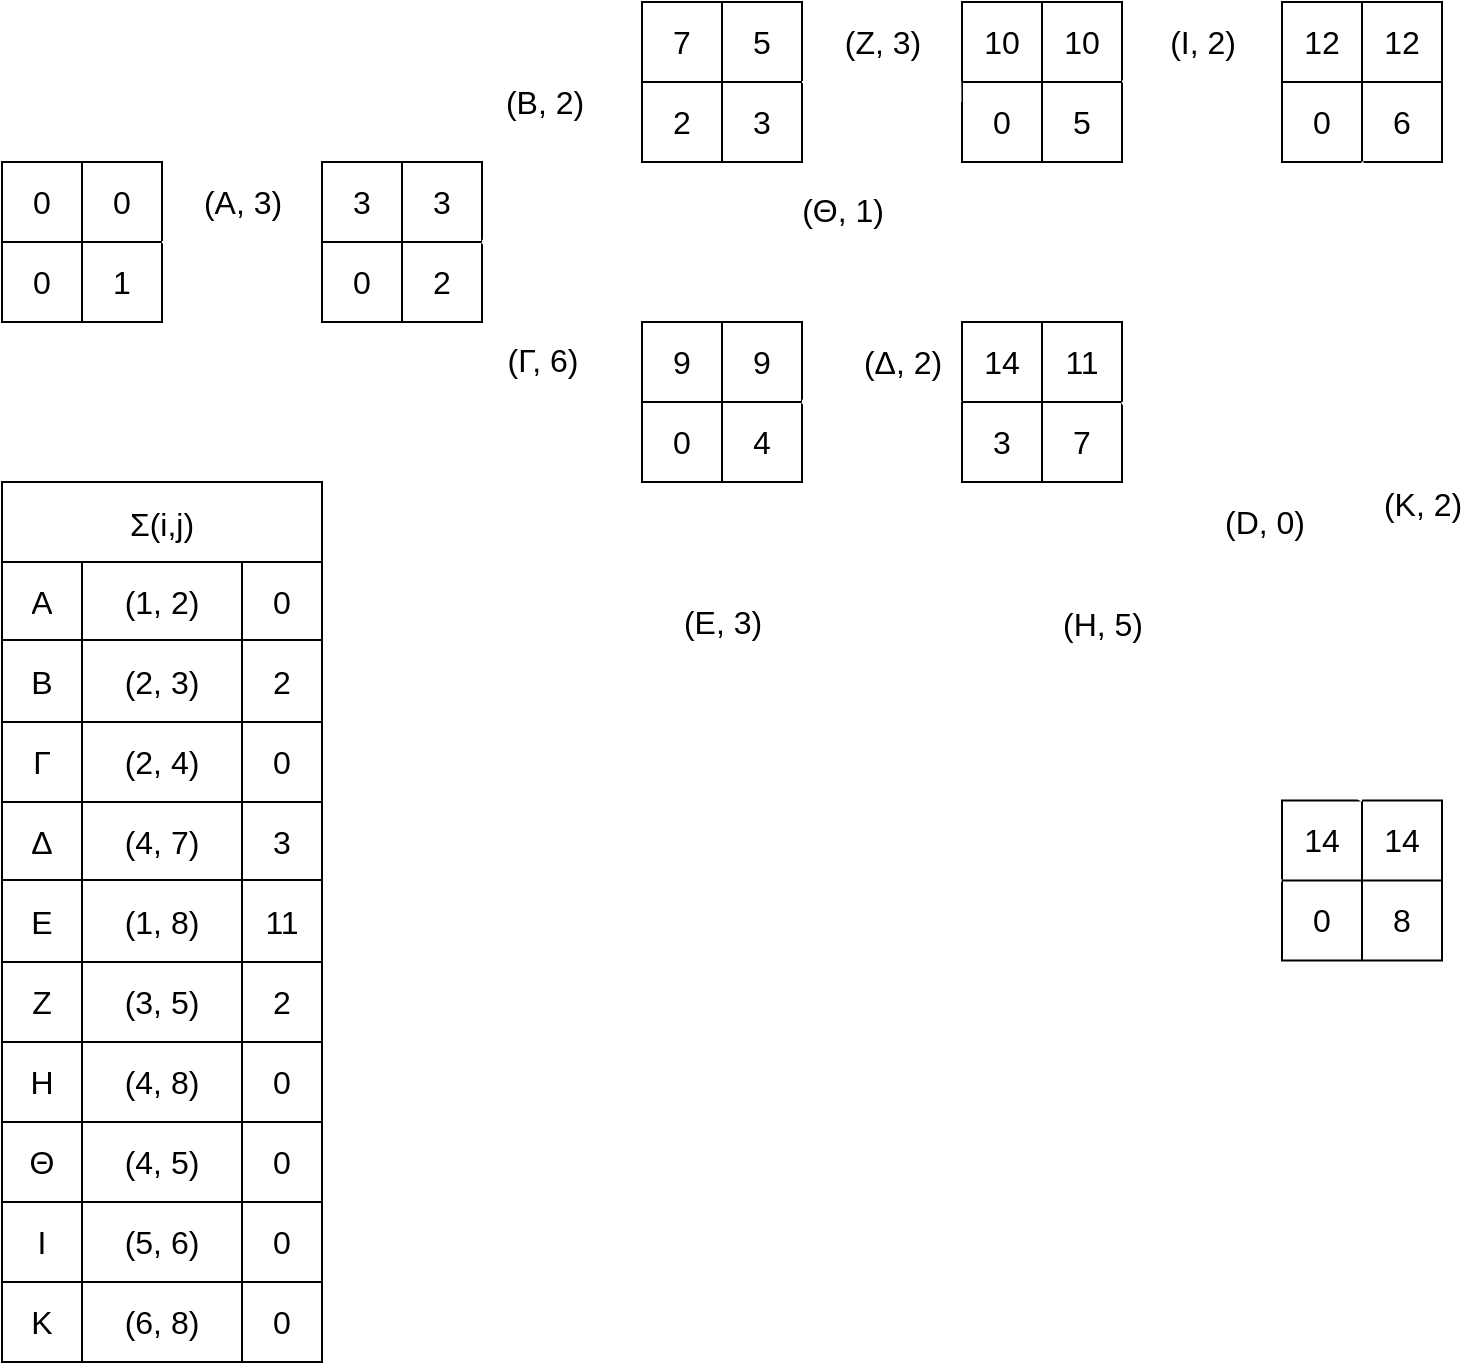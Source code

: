 <mxfile version="21.3.2" type="github">
  <diagram name="Page-1" id="9c096ad6-e400-ecc8-3e38-643d2caac077">
    <mxGraphModel dx="918" dy="556" grid="1" gridSize="10" guides="1" tooltips="1" connect="1" arrows="1" fold="1" page="1" pageScale="1.5" pageWidth="1169" pageHeight="826" background="none" math="0" shadow="0">
      <root>
        <mxCell id="0" style=";html=1;" />
        <mxCell id="1" style=";html=1;" parent="0" />
        <mxCell id="K06LqBxd0SO_TNTU_cGi-29" value="" style="shape=table;startSize=0;container=1;collapsible=0;childLayout=tableLayout;fontSize=16;swimlaneLine=1;" parent="1" vertex="1">
          <mxGeometry x="80" y="320" width="80" height="80" as="geometry" />
        </mxCell>
        <mxCell id="K06LqBxd0SO_TNTU_cGi-30" value="" style="shape=tableRow;horizontal=0;startSize=0;swimlaneHead=0;swimlaneBody=0;strokeColor=inherit;top=0;left=0;bottom=0;right=0;collapsible=0;dropTarget=0;fillColor=none;points=[[0,0.5],[1,0.5]];portConstraint=eastwest;fontSize=16;" parent="K06LqBxd0SO_TNTU_cGi-29" vertex="1">
          <mxGeometry width="80" height="40" as="geometry" />
        </mxCell>
        <mxCell id="K06LqBxd0SO_TNTU_cGi-31" value="0" style="shape=partialRectangle;html=1;whiteSpace=wrap;connectable=0;strokeColor=inherit;overflow=hidden;fillColor=none;top=0;left=0;bottom=0;right=0;pointerEvents=1;fontSize=16;" parent="K06LqBxd0SO_TNTU_cGi-30" vertex="1">
          <mxGeometry width="40" height="40" as="geometry">
            <mxRectangle width="40" height="40" as="alternateBounds" />
          </mxGeometry>
        </mxCell>
        <mxCell id="K06LqBxd0SO_TNTU_cGi-32" value="0" style="shape=partialRectangle;html=1;whiteSpace=wrap;connectable=0;strokeColor=inherit;overflow=hidden;fillColor=none;top=0;left=0;bottom=0;right=0;pointerEvents=1;fontSize=16;" parent="K06LqBxd0SO_TNTU_cGi-30" vertex="1">
          <mxGeometry x="40" width="40" height="40" as="geometry">
            <mxRectangle width="40" height="40" as="alternateBounds" />
          </mxGeometry>
        </mxCell>
        <mxCell id="K06LqBxd0SO_TNTU_cGi-34" value="" style="shape=tableRow;horizontal=0;startSize=0;swimlaneHead=0;swimlaneBody=0;strokeColor=inherit;top=0;left=0;bottom=0;right=0;collapsible=0;dropTarget=0;fillColor=none;points=[[0,0.5],[1,0.5]];portConstraint=eastwest;fontSize=16;" parent="K06LqBxd0SO_TNTU_cGi-29" vertex="1">
          <mxGeometry y="40" width="80" height="40" as="geometry" />
        </mxCell>
        <mxCell id="K06LqBxd0SO_TNTU_cGi-35" value="0" style="shape=partialRectangle;html=1;whiteSpace=wrap;connectable=0;strokeColor=inherit;overflow=hidden;fillColor=none;top=0;left=0;bottom=0;right=0;pointerEvents=1;fontSize=16;" parent="K06LqBxd0SO_TNTU_cGi-34" vertex="1">
          <mxGeometry width="40" height="40" as="geometry">
            <mxRectangle width="40" height="40" as="alternateBounds" />
          </mxGeometry>
        </mxCell>
        <mxCell id="K06LqBxd0SO_TNTU_cGi-36" value="1" style="shape=partialRectangle;html=1;whiteSpace=wrap;connectable=0;strokeColor=inherit;overflow=hidden;fillColor=none;top=0;left=0;bottom=0;right=0;pointerEvents=1;fontSize=16;" parent="K06LqBxd0SO_TNTU_cGi-34" vertex="1">
          <mxGeometry x="40" width="40" height="40" as="geometry">
            <mxRectangle width="40" height="40" as="alternateBounds" />
          </mxGeometry>
        </mxCell>
        <mxCell id="K06LqBxd0SO_TNTU_cGi-49" value="" style="endArrow=classic;html=1;rounded=0;exitX=1;exitY=0;exitDx=0;exitDy=0;exitPerimeter=0;fillColor=#a20025;strokeColor=#FFFFFF;strokeWidth=1;" parent="1" source="K06LqBxd0SO_TNTU_cGi-34" edge="1">
          <mxGeometry width="50" height="50" relative="1" as="geometry">
            <mxPoint x="530" y="410" as="sourcePoint" />
            <mxPoint x="240" y="360" as="targetPoint" />
          </mxGeometry>
        </mxCell>
        <mxCell id="b1_60gVV_PZFMIzlmbkC-8" value="&lt;span style=&quot;font-size: 16px;&quot;&gt;(A, 3)&lt;/span&gt;" style="edgeLabel;html=1;align=center;verticalAlign=middle;resizable=0;points=[];" vertex="1" connectable="0" parent="K06LqBxd0SO_TNTU_cGi-49">
          <mxGeometry x="0.275" y="1" relative="1" as="geometry">
            <mxPoint x="-11" y="-19" as="offset" />
          </mxGeometry>
        </mxCell>
        <mxCell id="b1_60gVV_PZFMIzlmbkC-1" value="" style="shape=table;startSize=0;container=1;collapsible=0;childLayout=tableLayout;fontSize=16;swimlaneLine=1;" vertex="1" parent="1">
          <mxGeometry x="240" y="320" width="80" height="80" as="geometry" />
        </mxCell>
        <mxCell id="b1_60gVV_PZFMIzlmbkC-2" value="" style="shape=tableRow;horizontal=0;startSize=0;swimlaneHead=0;swimlaneBody=0;strokeColor=inherit;top=0;left=0;bottom=0;right=0;collapsible=0;dropTarget=0;fillColor=none;points=[[0,0.5],[1,0.5]];portConstraint=eastwest;fontSize=16;" vertex="1" parent="b1_60gVV_PZFMIzlmbkC-1">
          <mxGeometry width="80" height="40" as="geometry" />
        </mxCell>
        <mxCell id="b1_60gVV_PZFMIzlmbkC-3" value="3" style="shape=partialRectangle;html=1;whiteSpace=wrap;connectable=0;strokeColor=inherit;overflow=hidden;fillColor=none;top=0;left=0;bottom=0;right=0;pointerEvents=1;fontSize=16;" vertex="1" parent="b1_60gVV_PZFMIzlmbkC-2">
          <mxGeometry width="40" height="40" as="geometry">
            <mxRectangle width="40" height="40" as="alternateBounds" />
          </mxGeometry>
        </mxCell>
        <mxCell id="b1_60gVV_PZFMIzlmbkC-4" value="3" style="shape=partialRectangle;html=1;whiteSpace=wrap;connectable=0;strokeColor=inherit;overflow=hidden;fillColor=none;top=0;left=0;bottom=0;right=0;pointerEvents=1;fontSize=16;" vertex="1" parent="b1_60gVV_PZFMIzlmbkC-2">
          <mxGeometry x="40" width="40" height="40" as="geometry">
            <mxRectangle width="40" height="40" as="alternateBounds" />
          </mxGeometry>
        </mxCell>
        <mxCell id="b1_60gVV_PZFMIzlmbkC-5" value="" style="shape=tableRow;horizontal=0;startSize=0;swimlaneHead=0;swimlaneBody=0;strokeColor=inherit;top=0;left=0;bottom=0;right=0;collapsible=0;dropTarget=0;fillColor=none;points=[[0,0.5],[1,0.5]];portConstraint=eastwest;fontSize=16;" vertex="1" parent="b1_60gVV_PZFMIzlmbkC-1">
          <mxGeometry y="40" width="80" height="40" as="geometry" />
        </mxCell>
        <mxCell id="b1_60gVV_PZFMIzlmbkC-6" value="0" style="shape=partialRectangle;html=1;whiteSpace=wrap;connectable=0;strokeColor=inherit;overflow=hidden;fillColor=none;top=0;left=0;bottom=0;right=0;pointerEvents=1;fontSize=16;" vertex="1" parent="b1_60gVV_PZFMIzlmbkC-5">
          <mxGeometry width="40" height="40" as="geometry">
            <mxRectangle width="40" height="40" as="alternateBounds" />
          </mxGeometry>
        </mxCell>
        <mxCell id="b1_60gVV_PZFMIzlmbkC-7" value="2" style="shape=partialRectangle;html=1;whiteSpace=wrap;connectable=0;strokeColor=inherit;overflow=hidden;fillColor=none;top=0;left=0;bottom=0;right=0;pointerEvents=1;fontSize=16;" vertex="1" parent="b1_60gVV_PZFMIzlmbkC-5">
          <mxGeometry x="40" width="40" height="40" as="geometry">
            <mxRectangle width="40" height="40" as="alternateBounds" />
          </mxGeometry>
        </mxCell>
        <mxCell id="b1_60gVV_PZFMIzlmbkC-9" value="" style="endArrow=classic;html=1;rounded=0;fillColor=#a20025;strokeColor=#FFFFFF;strokeWidth=1;" edge="1" parent="1">
          <mxGeometry width="50" height="50" relative="1" as="geometry">
            <mxPoint x="320" y="360" as="sourcePoint" />
            <mxPoint x="400" y="440" as="targetPoint" />
          </mxGeometry>
        </mxCell>
        <mxCell id="b1_60gVV_PZFMIzlmbkC-10" value="&lt;span style=&quot;font-size: 16px;&quot;&gt;(Γ, 6)&lt;/span&gt;" style="edgeLabel;html=1;align=center;verticalAlign=middle;resizable=0;points=[];" vertex="1" connectable="0" parent="b1_60gVV_PZFMIzlmbkC-9">
          <mxGeometry x="0.275" y="1" relative="1" as="geometry">
            <mxPoint x="-22" y="9" as="offset" />
          </mxGeometry>
        </mxCell>
        <mxCell id="uwt7Ybb9qySLHsRS9HzB-1" value="" style="endArrow=classic;html=1;rounded=0;exitX=1.002;exitY=-0.008;exitDx=0;exitDy=0;exitPerimeter=0;fillColor=#a20025;strokeColor=#FFFFFF;strokeWidth=1;" edge="1" parent="1" source="b1_60gVV_PZFMIzlmbkC-5">
          <mxGeometry width="50" height="50" relative="1" as="geometry">
            <mxPoint x="180" y="380" as="sourcePoint" />
            <mxPoint x="400" y="280" as="targetPoint" />
          </mxGeometry>
        </mxCell>
        <mxCell id="uwt7Ybb9qySLHsRS9HzB-2" value="&lt;span style=&quot;font-size: 16px;&quot;&gt;(B, 2)&lt;/span&gt;" style="edgeLabel;html=1;align=center;verticalAlign=middle;resizable=0;points=[];" vertex="1" connectable="0" parent="uwt7Ybb9qySLHsRS9HzB-1">
          <mxGeometry x="0.275" y="1" relative="1" as="geometry">
            <mxPoint x="-20" y="-18" as="offset" />
          </mxGeometry>
        </mxCell>
        <mxCell id="uwt7Ybb9qySLHsRS9HzB-3" value="" style="shape=table;startSize=0;container=1;collapsible=0;childLayout=tableLayout;fontSize=16;swimlaneLine=1;" vertex="1" parent="1">
          <mxGeometry x="400" y="240" width="80" height="80" as="geometry" />
        </mxCell>
        <mxCell id="uwt7Ybb9qySLHsRS9HzB-4" value="" style="shape=tableRow;horizontal=0;startSize=0;swimlaneHead=0;swimlaneBody=0;strokeColor=inherit;top=0;left=0;bottom=0;right=0;collapsible=0;dropTarget=0;fillColor=none;points=[[0,0.5],[1,0.5]];portConstraint=eastwest;fontSize=16;" vertex="1" parent="uwt7Ybb9qySLHsRS9HzB-3">
          <mxGeometry width="80" height="40" as="geometry" />
        </mxCell>
        <mxCell id="uwt7Ybb9qySLHsRS9HzB-5" value="7" style="shape=partialRectangle;html=1;whiteSpace=wrap;connectable=0;strokeColor=inherit;overflow=hidden;fillColor=none;top=0;left=0;bottom=0;right=0;pointerEvents=1;fontSize=16;" vertex="1" parent="uwt7Ybb9qySLHsRS9HzB-4">
          <mxGeometry width="40" height="40" as="geometry">
            <mxRectangle width="40" height="40" as="alternateBounds" />
          </mxGeometry>
        </mxCell>
        <mxCell id="uwt7Ybb9qySLHsRS9HzB-6" value="5" style="shape=partialRectangle;html=1;whiteSpace=wrap;connectable=0;strokeColor=inherit;overflow=hidden;fillColor=none;top=0;left=0;bottom=0;right=0;pointerEvents=1;fontSize=16;" vertex="1" parent="uwt7Ybb9qySLHsRS9HzB-4">
          <mxGeometry x="40" width="40" height="40" as="geometry">
            <mxRectangle width="40" height="40" as="alternateBounds" />
          </mxGeometry>
        </mxCell>
        <mxCell id="uwt7Ybb9qySLHsRS9HzB-7" value="" style="shape=tableRow;horizontal=0;startSize=0;swimlaneHead=0;swimlaneBody=0;strokeColor=inherit;top=0;left=0;bottom=0;right=0;collapsible=0;dropTarget=0;fillColor=none;points=[[0,0.5],[1,0.5]];portConstraint=eastwest;fontSize=16;" vertex="1" parent="uwt7Ybb9qySLHsRS9HzB-3">
          <mxGeometry y="40" width="80" height="40" as="geometry" />
        </mxCell>
        <mxCell id="uwt7Ybb9qySLHsRS9HzB-8" value="2" style="shape=partialRectangle;html=1;whiteSpace=wrap;connectable=0;strokeColor=inherit;overflow=hidden;fillColor=none;top=0;left=0;bottom=0;right=0;pointerEvents=1;fontSize=16;" vertex="1" parent="uwt7Ybb9qySLHsRS9HzB-7">
          <mxGeometry width="40" height="40" as="geometry">
            <mxRectangle width="40" height="40" as="alternateBounds" />
          </mxGeometry>
        </mxCell>
        <mxCell id="uwt7Ybb9qySLHsRS9HzB-9" value="3" style="shape=partialRectangle;html=1;whiteSpace=wrap;connectable=0;strokeColor=inherit;overflow=hidden;fillColor=none;top=0;left=0;bottom=0;right=0;pointerEvents=1;fontSize=16;" vertex="1" parent="uwt7Ybb9qySLHsRS9HzB-7">
          <mxGeometry x="40" width="40" height="40" as="geometry">
            <mxRectangle width="40" height="40" as="alternateBounds" />
          </mxGeometry>
        </mxCell>
        <mxCell id="uwt7Ybb9qySLHsRS9HzB-10" value="" style="shape=table;startSize=0;container=1;collapsible=0;childLayout=tableLayout;fontSize=16;swimlaneLine=1;" vertex="1" parent="1">
          <mxGeometry x="400" y="400" width="80" height="80" as="geometry" />
        </mxCell>
        <mxCell id="uwt7Ybb9qySLHsRS9HzB-11" value="" style="shape=tableRow;horizontal=0;startSize=0;swimlaneHead=0;swimlaneBody=0;strokeColor=inherit;top=0;left=0;bottom=0;right=0;collapsible=0;dropTarget=0;fillColor=none;points=[[0,0.5],[1,0.5]];portConstraint=eastwest;fontSize=16;" vertex="1" parent="uwt7Ybb9qySLHsRS9HzB-10">
          <mxGeometry width="80" height="40" as="geometry" />
        </mxCell>
        <mxCell id="uwt7Ybb9qySLHsRS9HzB-12" value="9" style="shape=partialRectangle;html=1;whiteSpace=wrap;connectable=0;strokeColor=inherit;overflow=hidden;fillColor=none;top=0;left=0;bottom=0;right=0;pointerEvents=1;fontSize=16;" vertex="1" parent="uwt7Ybb9qySLHsRS9HzB-11">
          <mxGeometry width="40" height="40" as="geometry">
            <mxRectangle width="40" height="40" as="alternateBounds" />
          </mxGeometry>
        </mxCell>
        <mxCell id="uwt7Ybb9qySLHsRS9HzB-13" value="9" style="shape=partialRectangle;html=1;whiteSpace=wrap;connectable=0;strokeColor=inherit;overflow=hidden;fillColor=none;top=0;left=0;bottom=0;right=0;pointerEvents=1;fontSize=16;" vertex="1" parent="uwt7Ybb9qySLHsRS9HzB-11">
          <mxGeometry x="40" width="40" height="40" as="geometry">
            <mxRectangle width="40" height="40" as="alternateBounds" />
          </mxGeometry>
        </mxCell>
        <mxCell id="uwt7Ybb9qySLHsRS9HzB-14" value="" style="shape=tableRow;horizontal=0;startSize=0;swimlaneHead=0;swimlaneBody=0;strokeColor=inherit;top=0;left=0;bottom=0;right=0;collapsible=0;dropTarget=0;fillColor=none;points=[[0,0.5],[1,0.5]];portConstraint=eastwest;fontSize=16;" vertex="1" parent="uwt7Ybb9qySLHsRS9HzB-10">
          <mxGeometry y="40" width="80" height="40" as="geometry" />
        </mxCell>
        <mxCell id="uwt7Ybb9qySLHsRS9HzB-15" value="0" style="shape=partialRectangle;html=1;whiteSpace=wrap;connectable=0;strokeColor=inherit;overflow=hidden;fillColor=none;top=0;left=0;bottom=0;right=0;pointerEvents=1;fontSize=16;" vertex="1" parent="uwt7Ybb9qySLHsRS9HzB-14">
          <mxGeometry width="40" height="40" as="geometry">
            <mxRectangle width="40" height="40" as="alternateBounds" />
          </mxGeometry>
        </mxCell>
        <mxCell id="uwt7Ybb9qySLHsRS9HzB-16" value="4" style="shape=partialRectangle;html=1;whiteSpace=wrap;connectable=0;strokeColor=inherit;overflow=hidden;fillColor=none;top=0;left=0;bottom=0;right=0;pointerEvents=1;fontSize=16;" vertex="1" parent="uwt7Ybb9qySLHsRS9HzB-14">
          <mxGeometry x="40" width="40" height="40" as="geometry">
            <mxRectangle width="40" height="40" as="alternateBounds" />
          </mxGeometry>
        </mxCell>
        <mxCell id="uwt7Ybb9qySLHsRS9HzB-18" value="" style="endArrow=classic;html=1;rounded=0;fillColor=#a20025;strokeColor=#FFFFFF;strokeWidth=1;" edge="1" parent="1">
          <mxGeometry width="50" height="50" relative="1" as="geometry">
            <mxPoint x="480" y="280" as="sourcePoint" />
            <mxPoint x="560" y="280" as="targetPoint" />
          </mxGeometry>
        </mxCell>
        <mxCell id="uwt7Ybb9qySLHsRS9HzB-19" value="&lt;span style=&quot;font-size: 16px;&quot;&gt;(Ζ, 3)&lt;/span&gt;" style="edgeLabel;html=1;align=center;verticalAlign=middle;resizable=0;points=[];" vertex="1" connectable="0" parent="uwt7Ybb9qySLHsRS9HzB-18">
          <mxGeometry x="0.275" y="1" relative="1" as="geometry">
            <mxPoint x="-11" y="-19" as="offset" />
          </mxGeometry>
        </mxCell>
        <mxCell id="uwt7Ybb9qySLHsRS9HzB-27" value="" style="shape=table;startSize=0;container=1;collapsible=0;childLayout=tableLayout;fontSize=16;swimlaneLine=1;" vertex="1" parent="1">
          <mxGeometry x="560" y="240" width="80" height="80" as="geometry" />
        </mxCell>
        <mxCell id="uwt7Ybb9qySLHsRS9HzB-28" value="" style="shape=tableRow;horizontal=0;startSize=0;swimlaneHead=0;swimlaneBody=0;strokeColor=inherit;top=0;left=0;bottom=0;right=0;collapsible=0;dropTarget=0;fillColor=none;points=[[0,0.5],[1,0.5]];portConstraint=eastwest;fontSize=16;" vertex="1" parent="uwt7Ybb9qySLHsRS9HzB-27">
          <mxGeometry width="80" height="40" as="geometry" />
        </mxCell>
        <mxCell id="uwt7Ybb9qySLHsRS9HzB-29" value="10" style="shape=partialRectangle;html=1;whiteSpace=wrap;connectable=0;strokeColor=inherit;overflow=hidden;fillColor=none;top=0;left=0;bottom=0;right=0;pointerEvents=1;fontSize=16;" vertex="1" parent="uwt7Ybb9qySLHsRS9HzB-28">
          <mxGeometry width="40" height="40" as="geometry">
            <mxRectangle width="40" height="40" as="alternateBounds" />
          </mxGeometry>
        </mxCell>
        <mxCell id="uwt7Ybb9qySLHsRS9HzB-30" value="10" style="shape=partialRectangle;html=1;whiteSpace=wrap;connectable=0;strokeColor=inherit;overflow=hidden;fillColor=none;top=0;left=0;bottom=0;right=0;pointerEvents=1;fontSize=16;" vertex="1" parent="uwt7Ybb9qySLHsRS9HzB-28">
          <mxGeometry x="40" width="40" height="40" as="geometry">
            <mxRectangle width="40" height="40" as="alternateBounds" />
          </mxGeometry>
        </mxCell>
        <mxCell id="uwt7Ybb9qySLHsRS9HzB-31" value="" style="shape=tableRow;horizontal=0;startSize=0;swimlaneHead=0;swimlaneBody=0;strokeColor=inherit;top=0;left=0;bottom=0;right=0;collapsible=0;dropTarget=0;fillColor=none;points=[[0,0.5],[1,0.5]];portConstraint=eastwest;fontSize=16;" vertex="1" parent="uwt7Ybb9qySLHsRS9HzB-27">
          <mxGeometry y="40" width="80" height="40" as="geometry" />
        </mxCell>
        <mxCell id="uwt7Ybb9qySLHsRS9HzB-32" value="0" style="shape=partialRectangle;html=1;whiteSpace=wrap;connectable=0;strokeColor=inherit;overflow=hidden;fillColor=none;top=0;left=0;bottom=0;right=0;pointerEvents=1;fontSize=16;" vertex="1" parent="uwt7Ybb9qySLHsRS9HzB-31">
          <mxGeometry width="40" height="40" as="geometry">
            <mxRectangle width="40" height="40" as="alternateBounds" />
          </mxGeometry>
        </mxCell>
        <mxCell id="uwt7Ybb9qySLHsRS9HzB-33" value="5" style="shape=partialRectangle;html=1;whiteSpace=wrap;connectable=0;strokeColor=inherit;overflow=hidden;fillColor=none;top=0;left=0;bottom=0;right=0;pointerEvents=1;fontSize=16;" vertex="1" parent="uwt7Ybb9qySLHsRS9HzB-31">
          <mxGeometry x="40" width="40" height="40" as="geometry">
            <mxRectangle width="40" height="40" as="alternateBounds" />
          </mxGeometry>
        </mxCell>
        <mxCell id="uwt7Ybb9qySLHsRS9HzB-34" value="" style="endArrow=classic;html=1;rounded=0;fillColor=#a20025;strokeColor=#FFFFFF;strokeWidth=1;exitX=1.004;exitY=-0.005;exitDx=0;exitDy=0;exitPerimeter=0;entryX=-0.004;entryY=-0.005;entryDx=0;entryDy=0;entryPerimeter=0;" edge="1" parent="1" source="uwt7Ybb9qySLHsRS9HzB-14" target="uwt7Ybb9qySLHsRS9HzB-31">
          <mxGeometry width="50" height="50" relative="1" as="geometry">
            <mxPoint x="490" y="290" as="sourcePoint" />
            <mxPoint x="570" y="290" as="targetPoint" />
          </mxGeometry>
        </mxCell>
        <mxCell id="uwt7Ybb9qySLHsRS9HzB-35" value="&lt;span style=&quot;font-size: 16px;&quot;&gt;(Θ, 1)&lt;/span&gt;" style="edgeLabel;html=1;align=center;verticalAlign=middle;resizable=0;points=[];" vertex="1" connectable="0" parent="uwt7Ybb9qySLHsRS9HzB-34">
          <mxGeometry x="0.275" y="1" relative="1" as="geometry">
            <mxPoint x="-30" y="7" as="offset" />
          </mxGeometry>
        </mxCell>
        <mxCell id="uwt7Ybb9qySLHsRS9HzB-36" value="" style="endArrow=classic;html=1;rounded=0;fillColor=#a20025;strokeColor=#FFFFFF;strokeWidth=1;" edge="1" parent="1">
          <mxGeometry width="50" height="50" relative="1" as="geometry">
            <mxPoint x="640" y="279.76" as="sourcePoint" />
            <mxPoint x="720" y="279.76" as="targetPoint" />
          </mxGeometry>
        </mxCell>
        <mxCell id="uwt7Ybb9qySLHsRS9HzB-37" value="&lt;span style=&quot;font-size: 16px;&quot;&gt;(Ι, 2)&lt;/span&gt;" style="edgeLabel;html=1;align=center;verticalAlign=middle;resizable=0;points=[];" vertex="1" connectable="0" parent="uwt7Ybb9qySLHsRS9HzB-36">
          <mxGeometry x="0.275" y="1" relative="1" as="geometry">
            <mxPoint x="-11" y="-19" as="offset" />
          </mxGeometry>
        </mxCell>
        <mxCell id="uwt7Ybb9qySLHsRS9HzB-38" value="" style="shape=table;startSize=0;container=1;collapsible=0;childLayout=tableLayout;fontSize=16;swimlaneLine=1;" vertex="1" parent="1">
          <mxGeometry x="720" y="240" width="80" height="80" as="geometry" />
        </mxCell>
        <mxCell id="uwt7Ybb9qySLHsRS9HzB-39" value="" style="shape=tableRow;horizontal=0;startSize=0;swimlaneHead=0;swimlaneBody=0;strokeColor=inherit;top=0;left=0;bottom=0;right=0;collapsible=0;dropTarget=0;fillColor=none;points=[[0,0.5],[1,0.5]];portConstraint=eastwest;fontSize=16;" vertex="1" parent="uwt7Ybb9qySLHsRS9HzB-38">
          <mxGeometry width="80" height="40" as="geometry" />
        </mxCell>
        <mxCell id="uwt7Ybb9qySLHsRS9HzB-40" value="12" style="shape=partialRectangle;html=1;whiteSpace=wrap;connectable=0;strokeColor=inherit;overflow=hidden;fillColor=none;top=0;left=0;bottom=0;right=0;pointerEvents=1;fontSize=16;" vertex="1" parent="uwt7Ybb9qySLHsRS9HzB-39">
          <mxGeometry width="40" height="40" as="geometry">
            <mxRectangle width="40" height="40" as="alternateBounds" />
          </mxGeometry>
        </mxCell>
        <mxCell id="uwt7Ybb9qySLHsRS9HzB-41" value="12" style="shape=partialRectangle;html=1;whiteSpace=wrap;connectable=0;strokeColor=inherit;overflow=hidden;fillColor=none;top=0;left=0;bottom=0;right=0;pointerEvents=1;fontSize=16;" vertex="1" parent="uwt7Ybb9qySLHsRS9HzB-39">
          <mxGeometry x="40" width="40" height="40" as="geometry">
            <mxRectangle width="40" height="40" as="alternateBounds" />
          </mxGeometry>
        </mxCell>
        <mxCell id="uwt7Ybb9qySLHsRS9HzB-42" value="" style="shape=tableRow;horizontal=0;startSize=0;swimlaneHead=0;swimlaneBody=0;strokeColor=inherit;top=0;left=0;bottom=0;right=0;collapsible=0;dropTarget=0;fillColor=none;points=[[0,0.5],[1,0.5]];portConstraint=eastwest;fontSize=16;" vertex="1" parent="uwt7Ybb9qySLHsRS9HzB-38">
          <mxGeometry y="40" width="80" height="40" as="geometry" />
        </mxCell>
        <mxCell id="uwt7Ybb9qySLHsRS9HzB-43" value="0" style="shape=partialRectangle;html=1;whiteSpace=wrap;connectable=0;strokeColor=inherit;overflow=hidden;fillColor=none;top=0;left=0;bottom=0;right=0;pointerEvents=1;fontSize=16;" vertex="1" parent="uwt7Ybb9qySLHsRS9HzB-42">
          <mxGeometry width="40" height="40" as="geometry">
            <mxRectangle width="40" height="40" as="alternateBounds" />
          </mxGeometry>
        </mxCell>
        <mxCell id="uwt7Ybb9qySLHsRS9HzB-44" value="6" style="shape=partialRectangle;html=1;whiteSpace=wrap;connectable=0;strokeColor=inherit;overflow=hidden;fillColor=none;top=0;left=0;bottom=0;right=0;pointerEvents=1;fontSize=16;" vertex="1" parent="uwt7Ybb9qySLHsRS9HzB-42">
          <mxGeometry x="40" width="40" height="40" as="geometry">
            <mxRectangle width="40" height="40" as="alternateBounds" />
          </mxGeometry>
        </mxCell>
        <mxCell id="uwt7Ybb9qySLHsRS9HzB-45" value="" style="shape=table;startSize=0;container=1;collapsible=0;childLayout=tableLayout;fontSize=16;swimlaneLine=1;" vertex="1" parent="1">
          <mxGeometry x="720" y="639.26" width="80" height="80" as="geometry" />
        </mxCell>
        <mxCell id="uwt7Ybb9qySLHsRS9HzB-46" value="" style="shape=tableRow;horizontal=0;startSize=0;swimlaneHead=0;swimlaneBody=0;strokeColor=inherit;top=0;left=0;bottom=0;right=0;collapsible=0;dropTarget=0;fillColor=none;points=[[0,0.5],[1,0.5]];portConstraint=eastwest;fontSize=16;" vertex="1" parent="uwt7Ybb9qySLHsRS9HzB-45">
          <mxGeometry width="80" height="40" as="geometry" />
        </mxCell>
        <mxCell id="uwt7Ybb9qySLHsRS9HzB-47" value="14" style="shape=partialRectangle;html=1;whiteSpace=wrap;connectable=0;strokeColor=inherit;overflow=hidden;fillColor=none;top=0;left=0;bottom=0;right=0;pointerEvents=1;fontSize=16;" vertex="1" parent="uwt7Ybb9qySLHsRS9HzB-46">
          <mxGeometry width="40" height="40" as="geometry">
            <mxRectangle width="40" height="40" as="alternateBounds" />
          </mxGeometry>
        </mxCell>
        <mxCell id="uwt7Ybb9qySLHsRS9HzB-48" value="14" style="shape=partialRectangle;html=1;whiteSpace=wrap;connectable=0;strokeColor=inherit;overflow=hidden;fillColor=none;top=0;left=0;bottom=0;right=0;pointerEvents=1;fontSize=16;" vertex="1" parent="uwt7Ybb9qySLHsRS9HzB-46">
          <mxGeometry x="40" width="40" height="40" as="geometry">
            <mxRectangle width="40" height="40" as="alternateBounds" />
          </mxGeometry>
        </mxCell>
        <mxCell id="uwt7Ybb9qySLHsRS9HzB-49" value="" style="shape=tableRow;horizontal=0;startSize=0;swimlaneHead=0;swimlaneBody=0;strokeColor=inherit;top=0;left=0;bottom=0;right=0;collapsible=0;dropTarget=0;fillColor=none;points=[[0,0.5],[1,0.5]];portConstraint=eastwest;fontSize=16;" vertex="1" parent="uwt7Ybb9qySLHsRS9HzB-45">
          <mxGeometry y="40" width="80" height="40" as="geometry" />
        </mxCell>
        <mxCell id="uwt7Ybb9qySLHsRS9HzB-50" value="0" style="shape=partialRectangle;html=1;whiteSpace=wrap;connectable=0;strokeColor=inherit;overflow=hidden;fillColor=none;top=0;left=0;bottom=0;right=0;pointerEvents=1;fontSize=16;" vertex="1" parent="uwt7Ybb9qySLHsRS9HzB-49">
          <mxGeometry width="40" height="40" as="geometry">
            <mxRectangle width="40" height="40" as="alternateBounds" />
          </mxGeometry>
        </mxCell>
        <mxCell id="uwt7Ybb9qySLHsRS9HzB-51" value="8" style="shape=partialRectangle;html=1;whiteSpace=wrap;connectable=0;strokeColor=inherit;overflow=hidden;fillColor=none;top=0;left=0;bottom=0;right=0;pointerEvents=1;fontSize=16;" vertex="1" parent="uwt7Ybb9qySLHsRS9HzB-49">
          <mxGeometry x="40" width="40" height="40" as="geometry">
            <mxRectangle width="40" height="40" as="alternateBounds" />
          </mxGeometry>
        </mxCell>
        <mxCell id="uwt7Ybb9qySLHsRS9HzB-52" value="" style="endArrow=classic;html=1;rounded=0;fillColor=#a20025;strokeColor=#FFFFFF;strokeWidth=1;exitX=0.504;exitY=0.995;exitDx=0;exitDy=0;exitPerimeter=0;entryX=0.5;entryY=-0.005;entryDx=0;entryDy=0;entryPerimeter=0;" edge="1" parent="1" source="uwt7Ybb9qySLHsRS9HzB-42" target="uwt7Ybb9qySLHsRS9HzB-46">
          <mxGeometry width="50" height="50" relative="1" as="geometry">
            <mxPoint x="650" y="289.76" as="sourcePoint" />
            <mxPoint x="730" y="289.76" as="targetPoint" />
          </mxGeometry>
        </mxCell>
        <mxCell id="uwt7Ybb9qySLHsRS9HzB-53" value="&lt;span style=&quot;font-size: 16px;&quot;&gt;(Κ, 2)&lt;/span&gt;" style="edgeLabel;html=1;align=center;verticalAlign=middle;resizable=0;points=[];" vertex="1" connectable="0" parent="uwt7Ybb9qySLHsRS9HzB-52">
          <mxGeometry x="0.275" y="1" relative="1" as="geometry">
            <mxPoint x="29" y="-33" as="offset" />
          </mxGeometry>
        </mxCell>
        <mxCell id="uwt7Ybb9qySLHsRS9HzB-54" value="" style="endArrow=classic;html=1;rounded=0;fillColor=#a20025;strokeColor=#FFFFFF;strokeWidth=1;entryX=0.001;entryY=0.998;entryDx=0;entryDy=0;entryPerimeter=0;" edge="1" parent="1" target="uwt7Ybb9qySLHsRS9HzB-46">
          <mxGeometry width="50" height="50" relative="1" as="geometry">
            <mxPoint x="160" y="360" as="sourcePoint" />
            <mxPoint x="770" y="570" as="targetPoint" />
          </mxGeometry>
        </mxCell>
        <mxCell id="uwt7Ybb9qySLHsRS9HzB-55" value="&lt;span style=&quot;font-size: 16px;&quot;&gt;(Ε, 3)&lt;/span&gt;" style="edgeLabel;html=1;align=center;verticalAlign=middle;resizable=0;points=[];" vertex="1" connectable="0" parent="uwt7Ybb9qySLHsRS9HzB-54">
          <mxGeometry x="0.275" y="1" relative="1" as="geometry">
            <mxPoint x="-78" y="-13" as="offset" />
          </mxGeometry>
        </mxCell>
        <mxCell id="uwt7Ybb9qySLHsRS9HzB-56" value="" style="shape=table;startSize=0;container=1;collapsible=0;childLayout=tableLayout;fontSize=16;swimlaneLine=1;" vertex="1" parent="1">
          <mxGeometry x="560" y="400" width="80" height="80" as="geometry" />
        </mxCell>
        <mxCell id="uwt7Ybb9qySLHsRS9HzB-57" value="" style="shape=tableRow;horizontal=0;startSize=0;swimlaneHead=0;swimlaneBody=0;strokeColor=inherit;top=0;left=0;bottom=0;right=0;collapsible=0;dropTarget=0;fillColor=none;points=[[0,0.5],[1,0.5]];portConstraint=eastwest;fontSize=16;" vertex="1" parent="uwt7Ybb9qySLHsRS9HzB-56">
          <mxGeometry width="80" height="40" as="geometry" />
        </mxCell>
        <mxCell id="uwt7Ybb9qySLHsRS9HzB-58" value="14" style="shape=partialRectangle;html=1;whiteSpace=wrap;connectable=0;strokeColor=inherit;overflow=hidden;fillColor=none;top=0;left=0;bottom=0;right=0;pointerEvents=1;fontSize=16;" vertex="1" parent="uwt7Ybb9qySLHsRS9HzB-57">
          <mxGeometry width="40" height="40" as="geometry">
            <mxRectangle width="40" height="40" as="alternateBounds" />
          </mxGeometry>
        </mxCell>
        <mxCell id="uwt7Ybb9qySLHsRS9HzB-59" value="11" style="shape=partialRectangle;html=1;whiteSpace=wrap;connectable=0;strokeColor=inherit;overflow=hidden;fillColor=none;top=0;left=0;bottom=0;right=0;pointerEvents=1;fontSize=16;" vertex="1" parent="uwt7Ybb9qySLHsRS9HzB-57">
          <mxGeometry x="40" width="40" height="40" as="geometry">
            <mxRectangle width="40" height="40" as="alternateBounds" />
          </mxGeometry>
        </mxCell>
        <mxCell id="uwt7Ybb9qySLHsRS9HzB-60" value="" style="shape=tableRow;horizontal=0;startSize=0;swimlaneHead=0;swimlaneBody=0;strokeColor=inherit;top=0;left=0;bottom=0;right=0;collapsible=0;dropTarget=0;fillColor=none;points=[[0,0.5],[1,0.5]];portConstraint=eastwest;fontSize=16;" vertex="1" parent="uwt7Ybb9qySLHsRS9HzB-56">
          <mxGeometry y="40" width="80" height="40" as="geometry" />
        </mxCell>
        <mxCell id="uwt7Ybb9qySLHsRS9HzB-61" value="3" style="shape=partialRectangle;html=1;whiteSpace=wrap;connectable=0;strokeColor=inherit;overflow=hidden;fillColor=none;top=0;left=0;bottom=0;right=0;pointerEvents=1;fontSize=16;" vertex="1" parent="uwt7Ybb9qySLHsRS9HzB-60">
          <mxGeometry width="40" height="40" as="geometry">
            <mxRectangle width="40" height="40" as="alternateBounds" />
          </mxGeometry>
        </mxCell>
        <mxCell id="uwt7Ybb9qySLHsRS9HzB-62" value="7" style="shape=partialRectangle;html=1;whiteSpace=wrap;connectable=0;strokeColor=inherit;overflow=hidden;fillColor=none;top=0;left=0;bottom=0;right=0;pointerEvents=1;fontSize=16;" vertex="1" parent="uwt7Ybb9qySLHsRS9HzB-60">
          <mxGeometry x="40" width="40" height="40" as="geometry">
            <mxRectangle width="40" height="40" as="alternateBounds" />
          </mxGeometry>
        </mxCell>
        <mxCell id="uwt7Ybb9qySLHsRS9HzB-63" value="" style="endArrow=classic;html=1;rounded=0;fillColor=#a20025;strokeColor=#FFFFFF;strokeWidth=1;" edge="1" parent="1">
          <mxGeometry width="50" height="50" relative="1" as="geometry">
            <mxPoint x="480" y="439.66" as="sourcePoint" />
            <mxPoint x="560" y="439.66" as="targetPoint" />
          </mxGeometry>
        </mxCell>
        <mxCell id="uwt7Ybb9qySLHsRS9HzB-64" value="&lt;span style=&quot;font-size: 16px;&quot;&gt;(Δ, 2)&lt;/span&gt;" style="edgeLabel;html=1;align=center;verticalAlign=middle;resizable=0;points=[];" vertex="1" connectable="0" parent="uwt7Ybb9qySLHsRS9HzB-63">
          <mxGeometry x="0.275" y="1" relative="1" as="geometry">
            <mxPoint x="-1" y="-19" as="offset" />
          </mxGeometry>
        </mxCell>
        <mxCell id="uwt7Ybb9qySLHsRS9HzB-65" value="" style="endArrow=classic;html=1;rounded=0;fillColor=#a20025;strokeColor=#FFFFFF;strokeWidth=1;" edge="1" parent="1">
          <mxGeometry width="50" height="50" relative="1" as="geometry">
            <mxPoint x="480" y="440" as="sourcePoint" />
            <mxPoint x="720" y="680" as="targetPoint" />
          </mxGeometry>
        </mxCell>
        <mxCell id="uwt7Ybb9qySLHsRS9HzB-66" value="&lt;span style=&quot;font-size: 16px;&quot;&gt;(Η, 5)&lt;/span&gt;" style="edgeLabel;html=1;align=center;verticalAlign=middle;resizable=0;points=[];" vertex="1" connectable="0" parent="uwt7Ybb9qySLHsRS9HzB-65">
          <mxGeometry x="0.275" y="1" relative="1" as="geometry">
            <mxPoint x="-4" y="-42" as="offset" />
          </mxGeometry>
        </mxCell>
        <mxCell id="uwt7Ybb9qySLHsRS9HzB-67" value="" style="endArrow=classic;html=1;rounded=0;fillColor=#a20025;strokeColor=#FFFFFF;strokeWidth=1;" edge="1" parent="1">
          <mxGeometry width="50" height="50" relative="1" as="geometry">
            <mxPoint x="640" y="440" as="sourcePoint" />
            <mxPoint x="760" y="640" as="targetPoint" />
          </mxGeometry>
        </mxCell>
        <mxCell id="uwt7Ybb9qySLHsRS9HzB-68" value="&lt;span style=&quot;font-size: 16px;&quot;&gt;(D, 0)&lt;/span&gt;" style="edgeLabel;html=1;align=center;verticalAlign=middle;resizable=0;points=[];" vertex="1" connectable="0" parent="uwt7Ybb9qySLHsRS9HzB-67">
          <mxGeometry x="0.275" y="1" relative="1" as="geometry">
            <mxPoint x="-7" y="-67" as="offset" />
          </mxGeometry>
        </mxCell>
        <mxCell id="uwt7Ybb9qySLHsRS9HzB-69" value="Σ(i,j)" style="shape=table;startSize=40;container=1;collapsible=0;childLayout=tableLayout;strokeColor=default;fontSize=16;" vertex="1" parent="1">
          <mxGeometry x="80" y="480" width="160" height="440.0" as="geometry" />
        </mxCell>
        <mxCell id="uwt7Ybb9qySLHsRS9HzB-70" value="" style="shape=tableRow;horizontal=0;startSize=0;swimlaneHead=0;swimlaneBody=0;strokeColor=inherit;top=0;left=0;bottom=0;right=0;collapsible=0;dropTarget=0;fillColor=none;points=[[0,0.5],[1,0.5]];portConstraint=eastwest;fontSize=16;" vertex="1" parent="uwt7Ybb9qySLHsRS9HzB-69">
          <mxGeometry y="40" width="160" height="39" as="geometry" />
        </mxCell>
        <mxCell id="uwt7Ybb9qySLHsRS9HzB-71" value="A" style="shape=partialRectangle;html=1;whiteSpace=wrap;connectable=0;strokeColor=inherit;overflow=hidden;fillColor=none;top=0;left=0;bottom=0;right=0;pointerEvents=1;fontSize=16;" vertex="1" parent="uwt7Ybb9qySLHsRS9HzB-70">
          <mxGeometry width="40" height="39" as="geometry">
            <mxRectangle width="40" height="39" as="alternateBounds" />
          </mxGeometry>
        </mxCell>
        <mxCell id="uwt7Ybb9qySLHsRS9HzB-72" value="(1, 2)" style="shape=partialRectangle;html=1;whiteSpace=wrap;connectable=0;strokeColor=inherit;overflow=hidden;fillColor=none;top=0;left=0;bottom=0;right=0;pointerEvents=1;fontSize=16;" vertex="1" parent="uwt7Ybb9qySLHsRS9HzB-70">
          <mxGeometry x="40" width="80" height="39" as="geometry">
            <mxRectangle width="80" height="39" as="alternateBounds" />
          </mxGeometry>
        </mxCell>
        <mxCell id="uwt7Ybb9qySLHsRS9HzB-73" value="0" style="shape=partialRectangle;html=1;whiteSpace=wrap;connectable=0;strokeColor=inherit;overflow=hidden;fillColor=none;top=0;left=0;bottom=0;right=0;pointerEvents=1;fontSize=16;" vertex="1" parent="uwt7Ybb9qySLHsRS9HzB-70">
          <mxGeometry x="120" width="40" height="39" as="geometry">
            <mxRectangle width="40" height="39" as="alternateBounds" />
          </mxGeometry>
        </mxCell>
        <mxCell id="uwt7Ybb9qySLHsRS9HzB-74" value="" style="shape=tableRow;horizontal=0;startSize=0;swimlaneHead=0;swimlaneBody=0;strokeColor=inherit;top=0;left=0;bottom=0;right=0;collapsible=0;dropTarget=0;fillColor=none;points=[[0,0.5],[1,0.5]];portConstraint=eastwest;fontSize=16;" vertex="1" parent="uwt7Ybb9qySLHsRS9HzB-69">
          <mxGeometry y="79" width="160" height="41" as="geometry" />
        </mxCell>
        <mxCell id="uwt7Ybb9qySLHsRS9HzB-75" value="B" style="shape=partialRectangle;html=1;whiteSpace=wrap;connectable=0;strokeColor=inherit;overflow=hidden;fillColor=none;top=0;left=0;bottom=0;right=0;pointerEvents=1;fontSize=16;" vertex="1" parent="uwt7Ybb9qySLHsRS9HzB-74">
          <mxGeometry width="40" height="41" as="geometry">
            <mxRectangle width="40" height="41" as="alternateBounds" />
          </mxGeometry>
        </mxCell>
        <mxCell id="uwt7Ybb9qySLHsRS9HzB-76" value="(2, 3)" style="shape=partialRectangle;html=1;whiteSpace=wrap;connectable=0;strokeColor=inherit;overflow=hidden;fillColor=none;top=0;left=0;bottom=0;right=0;pointerEvents=1;fontSize=16;" vertex="1" parent="uwt7Ybb9qySLHsRS9HzB-74">
          <mxGeometry x="40" width="80" height="41" as="geometry">
            <mxRectangle width="80" height="41" as="alternateBounds" />
          </mxGeometry>
        </mxCell>
        <mxCell id="uwt7Ybb9qySLHsRS9HzB-77" value="2" style="shape=partialRectangle;html=1;whiteSpace=wrap;connectable=0;strokeColor=inherit;overflow=hidden;fillColor=none;top=0;left=0;bottom=0;right=0;pointerEvents=1;fontSize=16;" vertex="1" parent="uwt7Ybb9qySLHsRS9HzB-74">
          <mxGeometry x="120" width="40" height="41" as="geometry">
            <mxRectangle width="40" height="41" as="alternateBounds" />
          </mxGeometry>
        </mxCell>
        <mxCell id="uwt7Ybb9qySLHsRS9HzB-78" value="" style="shape=tableRow;horizontal=0;startSize=0;swimlaneHead=0;swimlaneBody=0;strokeColor=inherit;top=0;left=0;bottom=0;right=0;collapsible=0;dropTarget=0;fillColor=none;points=[[0,0.5],[1,0.5]];portConstraint=eastwest;fontSize=16;" vertex="1" parent="uwt7Ybb9qySLHsRS9HzB-69">
          <mxGeometry y="120" width="160" height="40" as="geometry" />
        </mxCell>
        <mxCell id="uwt7Ybb9qySLHsRS9HzB-79" value="Γ" style="shape=partialRectangle;html=1;whiteSpace=wrap;connectable=0;strokeColor=inherit;overflow=hidden;fillColor=none;top=0;left=0;bottom=0;right=0;pointerEvents=1;fontSize=16;" vertex="1" parent="uwt7Ybb9qySLHsRS9HzB-78">
          <mxGeometry width="40" height="40" as="geometry">
            <mxRectangle width="40" height="40" as="alternateBounds" />
          </mxGeometry>
        </mxCell>
        <mxCell id="uwt7Ybb9qySLHsRS9HzB-80" value="(2, 4)" style="shape=partialRectangle;html=1;whiteSpace=wrap;connectable=0;strokeColor=inherit;overflow=hidden;fillColor=none;top=0;left=0;bottom=0;right=0;pointerEvents=1;fontSize=16;" vertex="1" parent="uwt7Ybb9qySLHsRS9HzB-78">
          <mxGeometry x="40" width="80" height="40" as="geometry">
            <mxRectangle width="80" height="40" as="alternateBounds" />
          </mxGeometry>
        </mxCell>
        <mxCell id="uwt7Ybb9qySLHsRS9HzB-81" value="0" style="shape=partialRectangle;html=1;whiteSpace=wrap;connectable=0;strokeColor=inherit;overflow=hidden;fillColor=none;top=0;left=0;bottom=0;right=0;pointerEvents=1;fontSize=16;" vertex="1" parent="uwt7Ybb9qySLHsRS9HzB-78">
          <mxGeometry x="120" width="40" height="40" as="geometry">
            <mxRectangle width="40" height="40" as="alternateBounds" />
          </mxGeometry>
        </mxCell>
        <mxCell id="uwt7Ybb9qySLHsRS9HzB-82" style="shape=tableRow;horizontal=0;startSize=0;swimlaneHead=0;swimlaneBody=0;strokeColor=inherit;top=0;left=0;bottom=0;right=0;collapsible=0;dropTarget=0;fillColor=none;points=[[0,0.5],[1,0.5]];portConstraint=eastwest;fontSize=16;" vertex="1" parent="uwt7Ybb9qySLHsRS9HzB-69">
          <mxGeometry y="160" width="160" height="39" as="geometry" />
        </mxCell>
        <mxCell id="uwt7Ybb9qySLHsRS9HzB-83" value="Δ" style="shape=partialRectangle;html=1;whiteSpace=wrap;connectable=0;strokeColor=inherit;overflow=hidden;fillColor=none;top=0;left=0;bottom=0;right=0;pointerEvents=1;fontSize=16;" vertex="1" parent="uwt7Ybb9qySLHsRS9HzB-82">
          <mxGeometry width="40" height="39" as="geometry">
            <mxRectangle width="40" height="39" as="alternateBounds" />
          </mxGeometry>
        </mxCell>
        <mxCell id="uwt7Ybb9qySLHsRS9HzB-84" value="(4, 7)" style="shape=partialRectangle;html=1;whiteSpace=wrap;connectable=0;strokeColor=inherit;overflow=hidden;fillColor=none;top=0;left=0;bottom=0;right=0;pointerEvents=1;fontSize=16;" vertex="1" parent="uwt7Ybb9qySLHsRS9HzB-82">
          <mxGeometry x="40" width="80" height="39" as="geometry">
            <mxRectangle width="80" height="39" as="alternateBounds" />
          </mxGeometry>
        </mxCell>
        <mxCell id="uwt7Ybb9qySLHsRS9HzB-85" value="3" style="shape=partialRectangle;html=1;whiteSpace=wrap;connectable=0;strokeColor=inherit;overflow=hidden;fillColor=none;top=0;left=0;bottom=0;right=0;pointerEvents=1;fontSize=16;" vertex="1" parent="uwt7Ybb9qySLHsRS9HzB-82">
          <mxGeometry x="120" width="40" height="39" as="geometry">
            <mxRectangle width="40" height="39" as="alternateBounds" />
          </mxGeometry>
        </mxCell>
        <mxCell id="uwt7Ybb9qySLHsRS9HzB-86" style="shape=tableRow;horizontal=0;startSize=0;swimlaneHead=0;swimlaneBody=0;strokeColor=inherit;top=0;left=0;bottom=0;right=0;collapsible=0;dropTarget=0;fillColor=none;points=[[0,0.5],[1,0.5]];portConstraint=eastwest;fontSize=16;" vertex="1" parent="uwt7Ybb9qySLHsRS9HzB-69">
          <mxGeometry y="199" width="160" height="41" as="geometry" />
        </mxCell>
        <mxCell id="uwt7Ybb9qySLHsRS9HzB-87" value="Ε" style="shape=partialRectangle;html=1;whiteSpace=wrap;connectable=0;strokeColor=inherit;overflow=hidden;fillColor=none;top=0;left=0;bottom=0;right=0;pointerEvents=1;fontSize=16;" vertex="1" parent="uwt7Ybb9qySLHsRS9HzB-86">
          <mxGeometry width="40" height="41" as="geometry">
            <mxRectangle width="40" height="41" as="alternateBounds" />
          </mxGeometry>
        </mxCell>
        <mxCell id="uwt7Ybb9qySLHsRS9HzB-88" value="(1, 8)" style="shape=partialRectangle;html=1;whiteSpace=wrap;connectable=0;strokeColor=inherit;overflow=hidden;fillColor=none;top=0;left=0;bottom=0;right=0;pointerEvents=1;fontSize=16;" vertex="1" parent="uwt7Ybb9qySLHsRS9HzB-86">
          <mxGeometry x="40" width="80" height="41" as="geometry">
            <mxRectangle width="80" height="41" as="alternateBounds" />
          </mxGeometry>
        </mxCell>
        <mxCell id="uwt7Ybb9qySLHsRS9HzB-89" value="11" style="shape=partialRectangle;html=1;whiteSpace=wrap;connectable=0;strokeColor=inherit;overflow=hidden;fillColor=none;top=0;left=0;bottom=0;right=0;pointerEvents=1;fontSize=16;" vertex="1" parent="uwt7Ybb9qySLHsRS9HzB-86">
          <mxGeometry x="120" width="40" height="41" as="geometry">
            <mxRectangle width="40" height="41" as="alternateBounds" />
          </mxGeometry>
        </mxCell>
        <mxCell id="uwt7Ybb9qySLHsRS9HzB-90" style="shape=tableRow;horizontal=0;startSize=0;swimlaneHead=0;swimlaneBody=0;strokeColor=inherit;top=0;left=0;bottom=0;right=0;collapsible=0;dropTarget=0;fillColor=none;points=[[0,0.5],[1,0.5]];portConstraint=eastwest;fontSize=16;" vertex="1" parent="uwt7Ybb9qySLHsRS9HzB-69">
          <mxGeometry y="240" width="160" height="40" as="geometry" />
        </mxCell>
        <mxCell id="uwt7Ybb9qySLHsRS9HzB-91" value="Ζ" style="shape=partialRectangle;html=1;whiteSpace=wrap;connectable=0;strokeColor=inherit;overflow=hidden;fillColor=none;top=0;left=0;bottom=0;right=0;pointerEvents=1;fontSize=16;" vertex="1" parent="uwt7Ybb9qySLHsRS9HzB-90">
          <mxGeometry width="40" height="40" as="geometry">
            <mxRectangle width="40" height="40" as="alternateBounds" />
          </mxGeometry>
        </mxCell>
        <mxCell id="uwt7Ybb9qySLHsRS9HzB-92" value="(3, 5)" style="shape=partialRectangle;html=1;whiteSpace=wrap;connectable=0;strokeColor=inherit;overflow=hidden;fillColor=none;top=0;left=0;bottom=0;right=0;pointerEvents=1;fontSize=16;" vertex="1" parent="uwt7Ybb9qySLHsRS9HzB-90">
          <mxGeometry x="40" width="80" height="40" as="geometry">
            <mxRectangle width="80" height="40" as="alternateBounds" />
          </mxGeometry>
        </mxCell>
        <mxCell id="uwt7Ybb9qySLHsRS9HzB-93" value="2" style="shape=partialRectangle;html=1;whiteSpace=wrap;connectable=0;strokeColor=inherit;overflow=hidden;fillColor=none;top=0;left=0;bottom=0;right=0;pointerEvents=1;fontSize=16;" vertex="1" parent="uwt7Ybb9qySLHsRS9HzB-90">
          <mxGeometry x="120" width="40" height="40" as="geometry">
            <mxRectangle width="40" height="40" as="alternateBounds" />
          </mxGeometry>
        </mxCell>
        <mxCell id="uwt7Ybb9qySLHsRS9HzB-94" style="shape=tableRow;horizontal=0;startSize=0;swimlaneHead=0;swimlaneBody=0;strokeColor=inherit;top=0;left=0;bottom=0;right=0;collapsible=0;dropTarget=0;fillColor=none;points=[[0,0.5],[1,0.5]];portConstraint=eastwest;fontSize=16;" vertex="1" parent="uwt7Ybb9qySLHsRS9HzB-69">
          <mxGeometry y="280" width="160" height="40" as="geometry" />
        </mxCell>
        <mxCell id="uwt7Ybb9qySLHsRS9HzB-95" value="Η" style="shape=partialRectangle;html=1;whiteSpace=wrap;connectable=0;strokeColor=inherit;overflow=hidden;fillColor=none;top=0;left=0;bottom=0;right=0;pointerEvents=1;fontSize=16;" vertex="1" parent="uwt7Ybb9qySLHsRS9HzB-94">
          <mxGeometry width="40" height="40" as="geometry">
            <mxRectangle width="40" height="40" as="alternateBounds" />
          </mxGeometry>
        </mxCell>
        <mxCell id="uwt7Ybb9qySLHsRS9HzB-96" value="(4, 8)" style="shape=partialRectangle;html=1;whiteSpace=wrap;connectable=0;strokeColor=inherit;overflow=hidden;fillColor=none;top=0;left=0;bottom=0;right=0;pointerEvents=1;fontSize=16;" vertex="1" parent="uwt7Ybb9qySLHsRS9HzB-94">
          <mxGeometry x="40" width="80" height="40" as="geometry">
            <mxRectangle width="80" height="40" as="alternateBounds" />
          </mxGeometry>
        </mxCell>
        <mxCell id="uwt7Ybb9qySLHsRS9HzB-97" value="0" style="shape=partialRectangle;html=1;whiteSpace=wrap;connectable=0;strokeColor=inherit;overflow=hidden;fillColor=none;top=0;left=0;bottom=0;right=0;pointerEvents=1;fontSize=16;" vertex="1" parent="uwt7Ybb9qySLHsRS9HzB-94">
          <mxGeometry x="120" width="40" height="40" as="geometry">
            <mxRectangle width="40" height="40" as="alternateBounds" />
          </mxGeometry>
        </mxCell>
        <mxCell id="uwt7Ybb9qySLHsRS9HzB-98" style="shape=tableRow;horizontal=0;startSize=0;swimlaneHead=0;swimlaneBody=0;strokeColor=inherit;top=0;left=0;bottom=0;right=0;collapsible=0;dropTarget=0;fillColor=none;points=[[0,0.5],[1,0.5]];portConstraint=eastwest;fontSize=16;" vertex="1" parent="uwt7Ybb9qySLHsRS9HzB-69">
          <mxGeometry y="320" width="160" height="40" as="geometry" />
        </mxCell>
        <mxCell id="uwt7Ybb9qySLHsRS9HzB-99" value="Θ" style="shape=partialRectangle;html=1;whiteSpace=wrap;connectable=0;strokeColor=inherit;overflow=hidden;fillColor=none;top=0;left=0;bottom=0;right=0;pointerEvents=1;fontSize=16;" vertex="1" parent="uwt7Ybb9qySLHsRS9HzB-98">
          <mxGeometry width="40" height="40" as="geometry">
            <mxRectangle width="40" height="40" as="alternateBounds" />
          </mxGeometry>
        </mxCell>
        <mxCell id="uwt7Ybb9qySLHsRS9HzB-100" value="(4, 5)" style="shape=partialRectangle;html=1;whiteSpace=wrap;connectable=0;strokeColor=inherit;overflow=hidden;fillColor=none;top=0;left=0;bottom=0;right=0;pointerEvents=1;fontSize=16;" vertex="1" parent="uwt7Ybb9qySLHsRS9HzB-98">
          <mxGeometry x="40" width="80" height="40" as="geometry">
            <mxRectangle width="80" height="40" as="alternateBounds" />
          </mxGeometry>
        </mxCell>
        <mxCell id="uwt7Ybb9qySLHsRS9HzB-101" value="0" style="shape=partialRectangle;html=1;whiteSpace=wrap;connectable=0;strokeColor=inherit;overflow=hidden;fillColor=none;top=0;left=0;bottom=0;right=0;pointerEvents=1;fontSize=16;" vertex="1" parent="uwt7Ybb9qySLHsRS9HzB-98">
          <mxGeometry x="120" width="40" height="40" as="geometry">
            <mxRectangle width="40" height="40" as="alternateBounds" />
          </mxGeometry>
        </mxCell>
        <mxCell id="uwt7Ybb9qySLHsRS9HzB-102" style="shape=tableRow;horizontal=0;startSize=0;swimlaneHead=0;swimlaneBody=0;strokeColor=inherit;top=0;left=0;bottom=0;right=0;collapsible=0;dropTarget=0;fillColor=none;points=[[0,0.5],[1,0.5]];portConstraint=eastwest;fontSize=16;" vertex="1" parent="uwt7Ybb9qySLHsRS9HzB-69">
          <mxGeometry y="360" width="160" height="40" as="geometry" />
        </mxCell>
        <mxCell id="uwt7Ybb9qySLHsRS9HzB-103" value="Ι" style="shape=partialRectangle;html=1;whiteSpace=wrap;connectable=0;strokeColor=inherit;overflow=hidden;fillColor=none;top=0;left=0;bottom=0;right=0;pointerEvents=1;fontSize=16;" vertex="1" parent="uwt7Ybb9qySLHsRS9HzB-102">
          <mxGeometry width="40" height="40" as="geometry">
            <mxRectangle width="40" height="40" as="alternateBounds" />
          </mxGeometry>
        </mxCell>
        <mxCell id="uwt7Ybb9qySLHsRS9HzB-104" value="(5, 6)" style="shape=partialRectangle;html=1;whiteSpace=wrap;connectable=0;strokeColor=inherit;overflow=hidden;fillColor=none;top=0;left=0;bottom=0;right=0;pointerEvents=1;fontSize=16;" vertex="1" parent="uwt7Ybb9qySLHsRS9HzB-102">
          <mxGeometry x="40" width="80" height="40" as="geometry">
            <mxRectangle width="80" height="40" as="alternateBounds" />
          </mxGeometry>
        </mxCell>
        <mxCell id="uwt7Ybb9qySLHsRS9HzB-105" value="0" style="shape=partialRectangle;html=1;whiteSpace=wrap;connectable=0;strokeColor=inherit;overflow=hidden;fillColor=none;top=0;left=0;bottom=0;right=0;pointerEvents=1;fontSize=16;" vertex="1" parent="uwt7Ybb9qySLHsRS9HzB-102">
          <mxGeometry x="120" width="40" height="40" as="geometry">
            <mxRectangle width="40" height="40" as="alternateBounds" />
          </mxGeometry>
        </mxCell>
        <mxCell id="uwt7Ybb9qySLHsRS9HzB-106" style="shape=tableRow;horizontal=0;startSize=0;swimlaneHead=0;swimlaneBody=0;strokeColor=inherit;top=0;left=0;bottom=0;right=0;collapsible=0;dropTarget=0;fillColor=none;points=[[0,0.5],[1,0.5]];portConstraint=eastwest;fontSize=16;" vertex="1" parent="uwt7Ybb9qySLHsRS9HzB-69">
          <mxGeometry y="400" width="160" height="40" as="geometry" />
        </mxCell>
        <mxCell id="uwt7Ybb9qySLHsRS9HzB-107" value="Κ" style="shape=partialRectangle;html=1;whiteSpace=wrap;connectable=0;strokeColor=inherit;overflow=hidden;fillColor=none;top=0;left=0;bottom=0;right=0;pointerEvents=1;fontSize=16;" vertex="1" parent="uwt7Ybb9qySLHsRS9HzB-106">
          <mxGeometry width="40" height="40" as="geometry">
            <mxRectangle width="40" height="40" as="alternateBounds" />
          </mxGeometry>
        </mxCell>
        <mxCell id="uwt7Ybb9qySLHsRS9HzB-108" value="(6, 8)" style="shape=partialRectangle;html=1;whiteSpace=wrap;connectable=0;strokeColor=inherit;overflow=hidden;fillColor=none;top=0;left=0;bottom=0;right=0;pointerEvents=1;fontSize=16;" vertex="1" parent="uwt7Ybb9qySLHsRS9HzB-106">
          <mxGeometry x="40" width="80" height="40" as="geometry">
            <mxRectangle width="80" height="40" as="alternateBounds" />
          </mxGeometry>
        </mxCell>
        <mxCell id="uwt7Ybb9qySLHsRS9HzB-109" value="0" style="shape=partialRectangle;html=1;whiteSpace=wrap;connectable=0;strokeColor=inherit;overflow=hidden;fillColor=none;top=0;left=0;bottom=0;right=0;pointerEvents=1;fontSize=16;" vertex="1" parent="uwt7Ybb9qySLHsRS9HzB-106">
          <mxGeometry x="120" width="40" height="40" as="geometry">
            <mxRectangle width="40" height="40" as="alternateBounds" />
          </mxGeometry>
        </mxCell>
      </root>
    </mxGraphModel>
  </diagram>
</mxfile>
